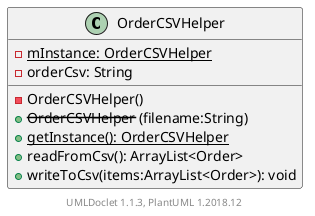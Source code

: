 @startuml

    class OrderCSVHelper [[../sg/edu/ntu/scse/cz2002/util/OrderCSVHelper.html]] {
        {static} -mInstance: OrderCSVHelper
        -orderCsv: String
        -OrderCSVHelper()
        + --OrderCSVHelper-- (filename:String)
        {static} +getInstance(): OrderCSVHelper
        +readFromCsv(): ArrayList<Order>
        +writeToCsv(items:ArrayList<Order>): void
    }


    center footer UMLDoclet 1.1.3, PlantUML 1.2018.12
@enduml
